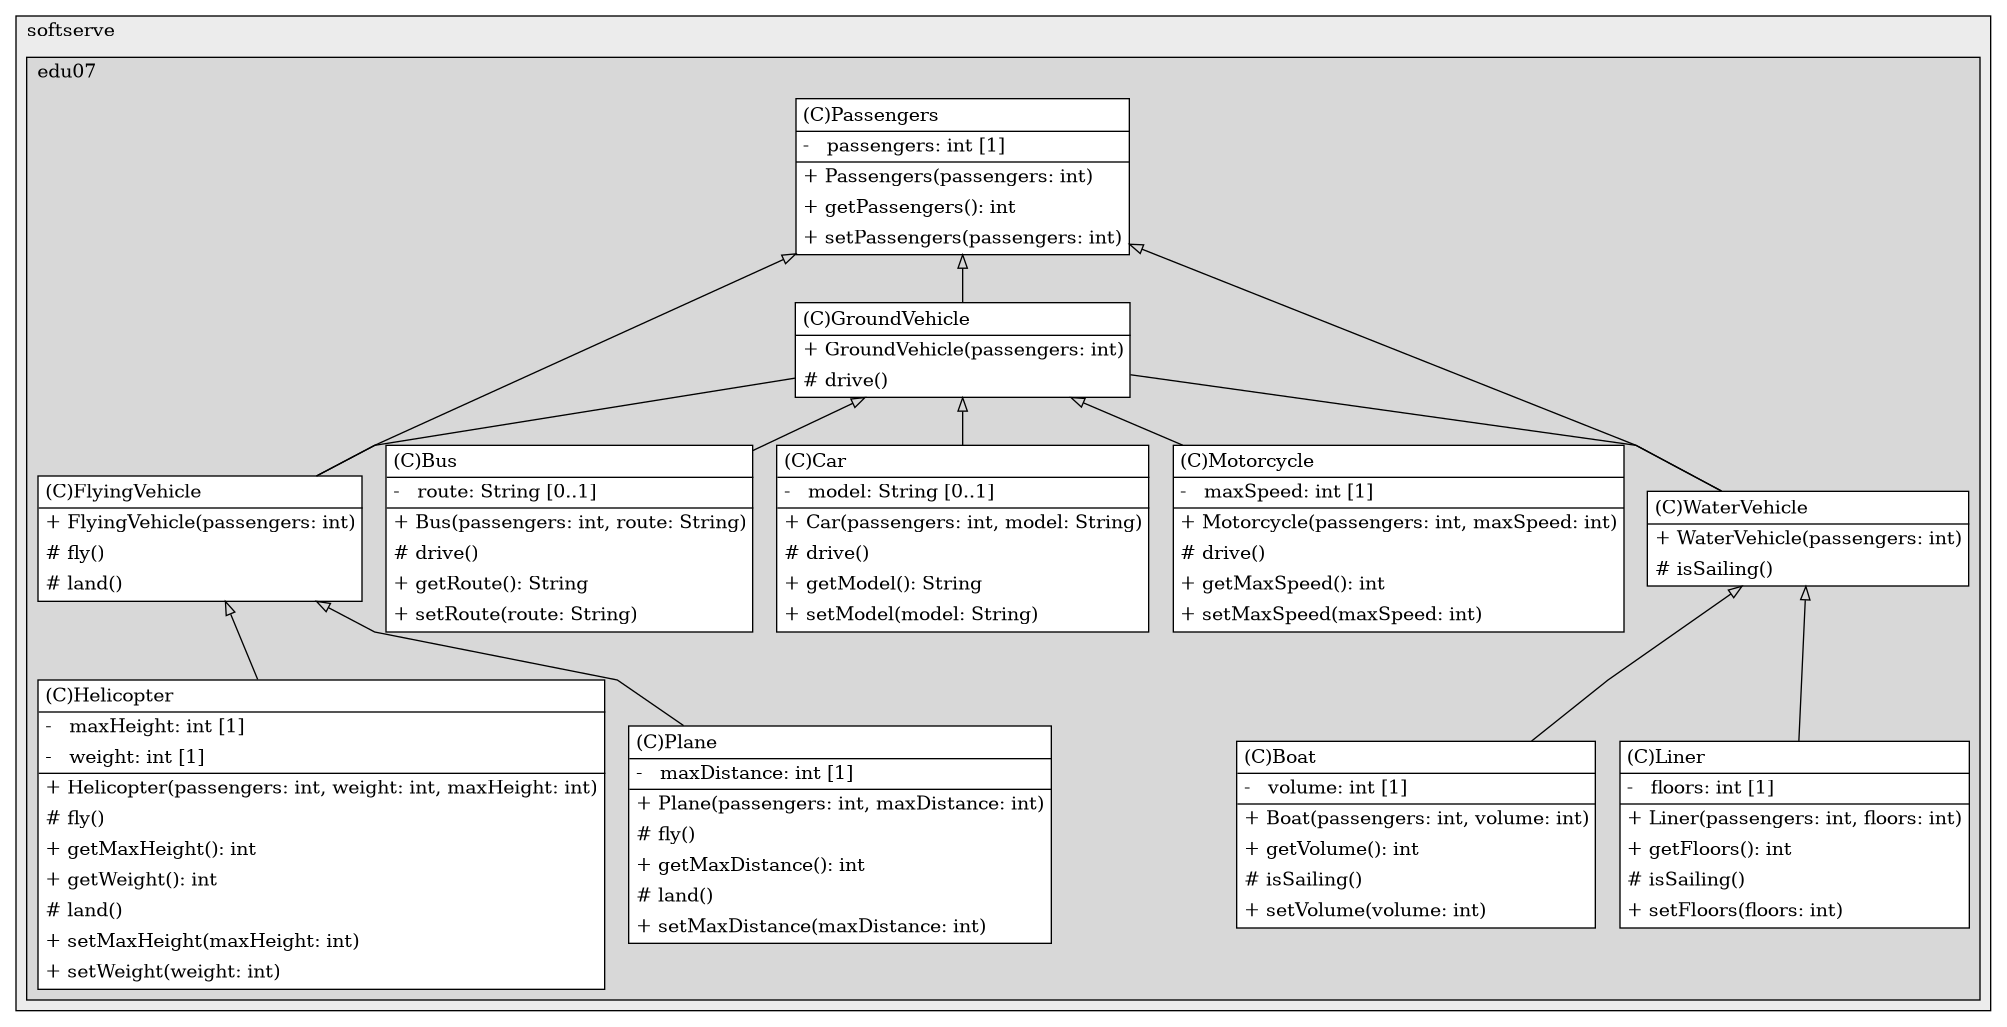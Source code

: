 @startuml

/' diagram meta data start
config=StructureConfiguration;
{
  "projectClassification": {
    "searchMode": "OpenProject", // OpenProject, AllProjects
    "includedProjects": "",
    "pathEndKeywords": "*.impl",
    "isClientPath": "",
    "isClientName": "",
    "isTestPath": "",
    "isTestName": "",
    "isMappingPath": "",
    "isMappingName": "",
    "isDataAccessPath": "",
    "isDataAccessName": "",
    "isDataStructurePath": "",
    "isDataStructureName": "",
    "isInterfaceStructuresPath": "",
    "isInterfaceStructuresName": "",
    "isEntryPointPath": "",
    "isEntryPointName": "",
    "treatFinalFieldsAsMandatory": false
  },
  "graphRestriction": {
    "classPackageExcludeFilter": "",
    "classPackageIncludeFilter": "",
    "classNameExcludeFilter": "",
    "classNameIncludeFilter": "",
    "methodNameExcludeFilter": "",
    "methodNameIncludeFilter": "",
    "removeByInheritance": "", // inheritance/annotation based filtering is done in a second step
    "removeByAnnotation": "",
    "removeByClassPackage": "", // cleanup the graph after inheritance/annotation based filtering is done
    "removeByClassName": "",
    "cutMappings": false,
    "cutEnum": true,
    "cutTests": true,
    "cutClient": true,
    "cutDataAccess": false,
    "cutInterfaceStructures": false,
    "cutDataStructures": false,
    "cutGetterAndSetter": false,
    "cutConstructors": false
  },
  "graphTraversal": {
    "forwardDepth": 6,
    "backwardDepth": 6,
    "classPackageExcludeFilter": "",
    "classPackageIncludeFilter": "",
    "classNameExcludeFilter": "",
    "classNameIncludeFilter": "",
    "methodNameExcludeFilter": "",
    "methodNameIncludeFilter": "",
    "hideMappings": false,
    "hideDataStructures": false,
    "hidePrivateMethods": true,
    "hideInterfaceCalls": true, // indirection: implementation -> interface (is hidden) -> implementation
    "onlyShowApplicationEntryPoints": false, // root node is included
    "useMethodCallsForStructureDiagram": "ForwardOnly" // ForwardOnly, BothDirections, No
  },
  "details": {
    "aggregation": "GroupByClass", // ByClass, GroupByClass, None
    "showClassGenericTypes": true,
    "showMethods": true,
    "showMethodParameterNames": true,
    "showMethodParameterTypes": true,
    "showMethodReturnType": true,
    "showPackageLevels": 2,
    "showDetailedClassStructure": true
  },
  "rootClass": "com.softserve.edu07.hw.Task2.Car",
  "extensionCallbackMethod": "" // qualified.class.name#methodName - signature: public static String method(String)
}
diagram meta data end '/



digraph g {
    rankdir="TB"
    splines=polyline
    

'nodes 
subgraph cluster_2054010587 { 
   	label=softserve
	labeljust=l
	fillcolor="#ececec"
	style=filled
   
   subgraph cluster_813399604 { 
   	label=edu07
	labeljust=l
	fillcolor="#d8d8d8"
	style=filled
   
   Boat902284245[
	label=<<TABLE BORDER="1" CELLBORDER="0" CELLPADDING="4" CELLSPACING="0">
<TR><TD ALIGN="LEFT" >(C)Boat</TD></TR>
<HR/>
<TR><TD ALIGN="LEFT" >-   volume: int [1]</TD></TR>
<HR/>
<TR><TD ALIGN="LEFT" >+ Boat(passengers: int, volume: int)</TD></TR>
<TR><TD ALIGN="LEFT" >+ getVolume(): int</TD></TR>
<TR><TD ALIGN="LEFT" ># isSailing()</TD></TR>
<TR><TD ALIGN="LEFT" >+ setVolume(volume: int)</TD></TR>
</TABLE>>
	style=filled
	margin=0
	shape=plaintext
	fillcolor="#FFFFFF"
];

Bus902284245[
	label=<<TABLE BORDER="1" CELLBORDER="0" CELLPADDING="4" CELLSPACING="0">
<TR><TD ALIGN="LEFT" >(C)Bus</TD></TR>
<HR/>
<TR><TD ALIGN="LEFT" >-   route: String [0..1]</TD></TR>
<HR/>
<TR><TD ALIGN="LEFT" >+ Bus(passengers: int, route: String)</TD></TR>
<TR><TD ALIGN="LEFT" ># drive()</TD></TR>
<TR><TD ALIGN="LEFT" >+ getRoute(): String</TD></TR>
<TR><TD ALIGN="LEFT" >+ setRoute(route: String)</TD></TR>
</TABLE>>
	style=filled
	margin=0
	shape=plaintext
	fillcolor="#FFFFFF"
];

Car902284245[
	label=<<TABLE BORDER="1" CELLBORDER="0" CELLPADDING="4" CELLSPACING="0">
<TR><TD ALIGN="LEFT" >(C)Car</TD></TR>
<HR/>
<TR><TD ALIGN="LEFT" >-   model: String [0..1]</TD></TR>
<HR/>
<TR><TD ALIGN="LEFT" >+ Car(passengers: int, model: String)</TD></TR>
<TR><TD ALIGN="LEFT" ># drive()</TD></TR>
<TR><TD ALIGN="LEFT" >+ getModel(): String</TD></TR>
<TR><TD ALIGN="LEFT" >+ setModel(model: String)</TD></TR>
</TABLE>>
	style=filled
	margin=0
	shape=plaintext
	fillcolor="#FFFFFF"
];

FlyingVehicle902284245[
	label=<<TABLE BORDER="1" CELLBORDER="0" CELLPADDING="4" CELLSPACING="0">
<TR><TD ALIGN="LEFT" >(C)FlyingVehicle</TD></TR>
<HR/>
<TR><TD ALIGN="LEFT" >+ FlyingVehicle(passengers: int)</TD></TR>
<TR><TD ALIGN="LEFT" ># fly()</TD></TR>
<TR><TD ALIGN="LEFT" ># land()</TD></TR>
</TABLE>>
	style=filled
	margin=0
	shape=plaintext
	fillcolor="#FFFFFF"
];

GroundVehicle902284245[
	label=<<TABLE BORDER="1" CELLBORDER="0" CELLPADDING="4" CELLSPACING="0">
<TR><TD ALIGN="LEFT" >(C)GroundVehicle</TD></TR>
<HR/>
<TR><TD ALIGN="LEFT" >+ GroundVehicle(passengers: int)</TD></TR>
<TR><TD ALIGN="LEFT" ># drive()</TD></TR>
</TABLE>>
	style=filled
	margin=0
	shape=plaintext
	fillcolor="#FFFFFF"
];

Helicopter902284245[
	label=<<TABLE BORDER="1" CELLBORDER="0" CELLPADDING="4" CELLSPACING="0">
<TR><TD ALIGN="LEFT" >(C)Helicopter</TD></TR>
<HR/>
<TR><TD ALIGN="LEFT" >-   maxHeight: int [1]</TD></TR>
<TR><TD ALIGN="LEFT" >-   weight: int [1]</TD></TR>
<HR/>
<TR><TD ALIGN="LEFT" >+ Helicopter(passengers: int, weight: int, maxHeight: int)</TD></TR>
<TR><TD ALIGN="LEFT" ># fly()</TD></TR>
<TR><TD ALIGN="LEFT" >+ getMaxHeight(): int</TD></TR>
<TR><TD ALIGN="LEFT" >+ getWeight(): int</TD></TR>
<TR><TD ALIGN="LEFT" ># land()</TD></TR>
<TR><TD ALIGN="LEFT" >+ setMaxHeight(maxHeight: int)</TD></TR>
<TR><TD ALIGN="LEFT" >+ setWeight(weight: int)</TD></TR>
</TABLE>>
	style=filled
	margin=0
	shape=plaintext
	fillcolor="#FFFFFF"
];

Liner902284245[
	label=<<TABLE BORDER="1" CELLBORDER="0" CELLPADDING="4" CELLSPACING="0">
<TR><TD ALIGN="LEFT" >(C)Liner</TD></TR>
<HR/>
<TR><TD ALIGN="LEFT" >-   floors: int [1]</TD></TR>
<HR/>
<TR><TD ALIGN="LEFT" >+ Liner(passengers: int, floors: int)</TD></TR>
<TR><TD ALIGN="LEFT" >+ getFloors(): int</TD></TR>
<TR><TD ALIGN="LEFT" ># isSailing()</TD></TR>
<TR><TD ALIGN="LEFT" >+ setFloors(floors: int)</TD></TR>
</TABLE>>
	style=filled
	margin=0
	shape=plaintext
	fillcolor="#FFFFFF"
];

Motorcycle902284245[
	label=<<TABLE BORDER="1" CELLBORDER="0" CELLPADDING="4" CELLSPACING="0">
<TR><TD ALIGN="LEFT" >(C)Motorcycle</TD></TR>
<HR/>
<TR><TD ALIGN="LEFT" >-   maxSpeed: int [1]</TD></TR>
<HR/>
<TR><TD ALIGN="LEFT" >+ Motorcycle(passengers: int, maxSpeed: int)</TD></TR>
<TR><TD ALIGN="LEFT" ># drive()</TD></TR>
<TR><TD ALIGN="LEFT" >+ getMaxSpeed(): int</TD></TR>
<TR><TD ALIGN="LEFT" >+ setMaxSpeed(maxSpeed: int)</TD></TR>
</TABLE>>
	style=filled
	margin=0
	shape=plaintext
	fillcolor="#FFFFFF"
];

Passengers902284245[
	label=<<TABLE BORDER="1" CELLBORDER="0" CELLPADDING="4" CELLSPACING="0">
<TR><TD ALIGN="LEFT" >(C)Passengers</TD></TR>
<HR/>
<TR><TD ALIGN="LEFT" >-   passengers: int [1]</TD></TR>
<HR/>
<TR><TD ALIGN="LEFT" >+ Passengers(passengers: int)</TD></TR>
<TR><TD ALIGN="LEFT" >+ getPassengers(): int</TD></TR>
<TR><TD ALIGN="LEFT" >+ setPassengers(passengers: int)</TD></TR>
</TABLE>>
	style=filled
	margin=0
	shape=plaintext
	fillcolor="#FFFFFF"
];

Plane902284245[
	label=<<TABLE BORDER="1" CELLBORDER="0" CELLPADDING="4" CELLSPACING="0">
<TR><TD ALIGN="LEFT" >(C)Plane</TD></TR>
<HR/>
<TR><TD ALIGN="LEFT" >-   maxDistance: int [1]</TD></TR>
<HR/>
<TR><TD ALIGN="LEFT" >+ Plane(passengers: int, maxDistance: int)</TD></TR>
<TR><TD ALIGN="LEFT" ># fly()</TD></TR>
<TR><TD ALIGN="LEFT" >+ getMaxDistance(): int</TD></TR>
<TR><TD ALIGN="LEFT" ># land()</TD></TR>
<TR><TD ALIGN="LEFT" >+ setMaxDistance(maxDistance: int)</TD></TR>
</TABLE>>
	style=filled
	margin=0
	shape=plaintext
	fillcolor="#FFFFFF"
];

WaterVehicle902284245[
	label=<<TABLE BORDER="1" CELLBORDER="0" CELLPADDING="4" CELLSPACING="0">
<TR><TD ALIGN="LEFT" >(C)WaterVehicle</TD></TR>
<HR/>
<TR><TD ALIGN="LEFT" >+ WaterVehicle(passengers: int)</TD></TR>
<TR><TD ALIGN="LEFT" ># isSailing()</TD></TR>
</TABLE>>
	style=filled
	margin=0
	shape=plaintext
	fillcolor="#FFFFFF"
];
} 
} 

'edges    
FlyingVehicle902284245 -> Helicopter902284245[arrowhead=none, arrowtail=empty, dir=both];
FlyingVehicle902284245 -> Plane902284245[arrowhead=none, arrowtail=empty, dir=both];
GroundVehicle902284245 -> Bus902284245[arrowhead=none, arrowtail=empty, dir=both];
GroundVehicle902284245 -> Car902284245[arrowhead=none, arrowtail=empty, dir=both];
GroundVehicle902284245 -> FlyingVehicle902284245[arrowhead=none];
GroundVehicle902284245 -> Motorcycle902284245[arrowhead=none, arrowtail=empty, dir=both];
GroundVehicle902284245 -> WaterVehicle902284245[arrowhead=none];
Passengers902284245 -> FlyingVehicle902284245[arrowhead=none, arrowtail=empty, dir=both];
Passengers902284245 -> GroundVehicle902284245[arrowhead=none, arrowtail=empty, dir=both];
Passengers902284245 -> WaterVehicle902284245[arrowhead=none, arrowtail=empty, dir=both];
WaterVehicle902284245 -> Boat902284245[arrowhead=none, arrowtail=empty, dir=both];
WaterVehicle902284245 -> Liner902284245[arrowhead=none, arrowtail=empty, dir=both];
    
}
@enduml